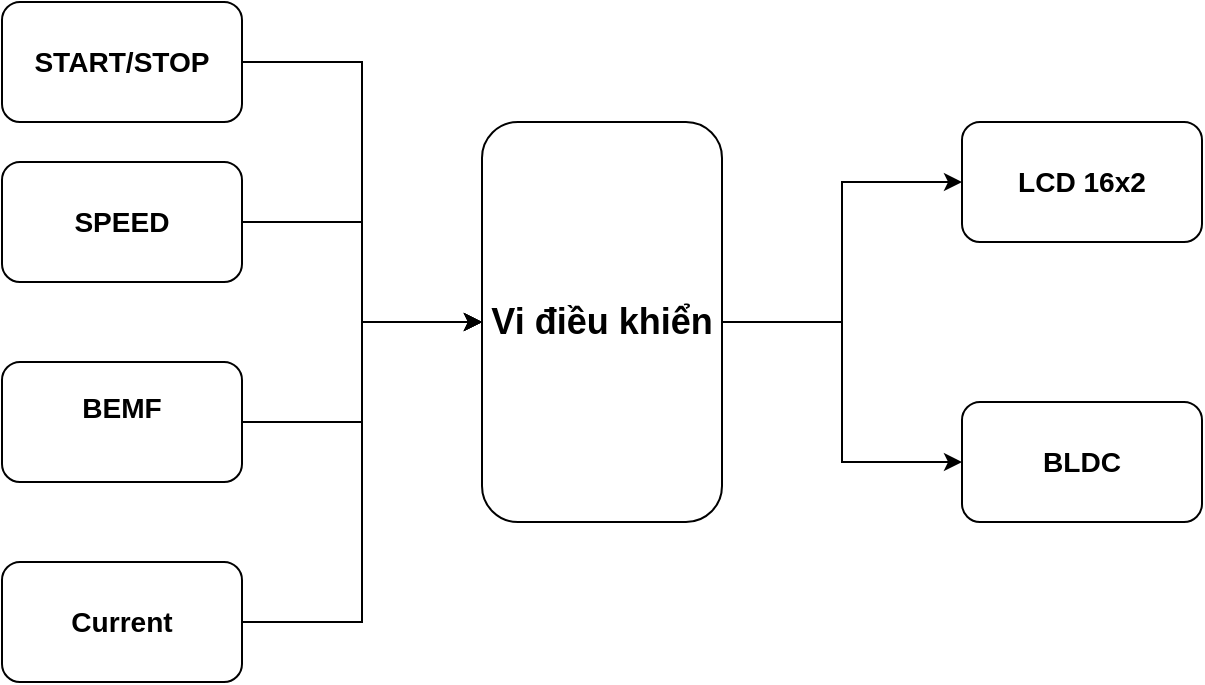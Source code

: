 <mxfile version="14.9.6" type="github">
  <diagram id="fQWwzDUrFH1u1bidVbNE" name="Page-1">
    <mxGraphModel dx="868" dy="450" grid="1" gridSize="10" guides="1" tooltips="1" connect="1" arrows="1" fold="1" page="1" pageScale="1" pageWidth="827" pageHeight="1169" math="0" shadow="0">
      <root>
        <mxCell id="0" />
        <mxCell id="1" parent="0" />
        <mxCell id="XnYVfAuh-0J-p-NLz4N0-19" style="edgeStyle=orthogonalEdgeStyle;rounded=0;orthogonalLoop=1;jettySize=auto;html=1;exitX=1;exitY=0.5;exitDx=0;exitDy=0;entryX=0;entryY=0.5;entryDx=0;entryDy=0;" edge="1" parent="1" source="XnYVfAuh-0J-p-NLz4N0-1" target="XnYVfAuh-0J-p-NLz4N0-11">
          <mxGeometry relative="1" as="geometry" />
        </mxCell>
        <mxCell id="XnYVfAuh-0J-p-NLz4N0-20" style="edgeStyle=orthogonalEdgeStyle;rounded=0;orthogonalLoop=1;jettySize=auto;html=1;exitX=1;exitY=0.5;exitDx=0;exitDy=0;entryX=0;entryY=0.5;entryDx=0;entryDy=0;" edge="1" parent="1" source="XnYVfAuh-0J-p-NLz4N0-1" target="XnYVfAuh-0J-p-NLz4N0-10">
          <mxGeometry relative="1" as="geometry" />
        </mxCell>
        <mxCell id="XnYVfAuh-0J-p-NLz4N0-1" value="&lt;h2&gt;Vi điều khiển&lt;/h2&gt;" style="rounded=1;whiteSpace=wrap;html=1;" vertex="1" parent="1">
          <mxGeometry x="360" y="120" width="120" height="200" as="geometry" />
        </mxCell>
        <mxCell id="XnYVfAuh-0J-p-NLz4N0-16" style="edgeStyle=orthogonalEdgeStyle;rounded=0;orthogonalLoop=1;jettySize=auto;html=1;exitX=1;exitY=0.5;exitDx=0;exitDy=0;entryX=0;entryY=0.5;entryDx=0;entryDy=0;" edge="1" parent="1" source="XnYVfAuh-0J-p-NLz4N0-2" target="XnYVfAuh-0J-p-NLz4N0-1">
          <mxGeometry relative="1" as="geometry" />
        </mxCell>
        <mxCell id="XnYVfAuh-0J-p-NLz4N0-2" value="&lt;h3&gt;START/STOP&lt;/h3&gt;" style="rounded=1;whiteSpace=wrap;html=1;" vertex="1" parent="1">
          <mxGeometry x="120" y="60" width="120" height="60" as="geometry" />
        </mxCell>
        <mxCell id="XnYVfAuh-0J-p-NLz4N0-15" style="edgeStyle=orthogonalEdgeStyle;rounded=0;orthogonalLoop=1;jettySize=auto;html=1;exitX=1;exitY=0.5;exitDx=0;exitDy=0;entryX=0;entryY=0.5;entryDx=0;entryDy=0;" edge="1" parent="1" source="XnYVfAuh-0J-p-NLz4N0-6" target="XnYVfAuh-0J-p-NLz4N0-1">
          <mxGeometry relative="1" as="geometry" />
        </mxCell>
        <mxCell id="XnYVfAuh-0J-p-NLz4N0-6" value="&lt;h3&gt;SPEED&lt;/h3&gt;" style="rounded=1;whiteSpace=wrap;html=1;" vertex="1" parent="1">
          <mxGeometry x="120" y="140" width="120" height="60" as="geometry" />
        </mxCell>
        <mxCell id="XnYVfAuh-0J-p-NLz4N0-14" style="edgeStyle=orthogonalEdgeStyle;rounded=0;orthogonalLoop=1;jettySize=auto;html=1;exitX=1;exitY=0.5;exitDx=0;exitDy=0;" edge="1" parent="1" source="XnYVfAuh-0J-p-NLz4N0-7" target="XnYVfAuh-0J-p-NLz4N0-1">
          <mxGeometry relative="1" as="geometry" />
        </mxCell>
        <mxCell id="XnYVfAuh-0J-p-NLz4N0-7" value="&lt;h3&gt;BEMF&lt;/h3&gt;&lt;span style=&quot;color: rgba(0 , 0 , 0 , 0) ; font-family: monospace ; font-size: 0px&quot;&gt;%3CmxGraphModel%3E%3Croot%3E%3CmxCell%20id%3D%220%22%2F%3E%3CmxCell%20id%3D%221%22%20parent%3D%220%22%2F%3E%3CmxCell%20id%3D%222%22%20value%3D%22%26lt%3Bh3%26gt%3BSTART%26lt%3B%2Fh3%26gt%3B%22%20style%3D%22rounded%3D1%3BwhiteSpace%3Dwrap%3Bhtml%3D1%3B%22%20vertex%3D%221%22%20parent%3D%221%22%3E%3CmxGeometry%20x%3D%22120%22%20y%3D%2260%22%20width%3D%22120%22%20height%3D%2260%22%20as%3D%22geometry%22%2F%3E%3C%2FmxCell%3E%3C%2Froot%3E%3C%2FmxGraphModel%3E&lt;/span&gt;&lt;span style=&quot;color: rgba(0 , 0 , 0 , 0) ; font-family: monospace ; font-size: 0px&quot;&gt;%3CmxGraphModel%3E%3Croot%3E%3CmxCell%20id%3D%220%22%2F%3E%3CmxCell%20id%3D%221%22%20parent%3D%220%22%2F%3E%3CmxCell%20id%3D%222%22%20value%3D%22%26lt%3Bh3%26gt%3BSTART%26lt%3B%2Fh3%26gt%3B%22%20style%3D%22rounded%3D1%3BwhiteSpace%3Dwrap%3Bhtml%3D1%3B%22%20vertex%3D%221%22%20parent%3D%221%22%3E%3CmxGeometry%20x%3D%22120%22%20y%3D%2260%22%20width%3D%22120%22%20height%3D%2260%22%20as%3D%22geometry%22%2F%3E%3C%2FmxCell%3E%3C%2Froot%3E%3C%2FmxGraphModel%3E&lt;/span&gt;" style="rounded=1;whiteSpace=wrap;html=1;" vertex="1" parent="1">
          <mxGeometry x="120" y="240" width="120" height="60" as="geometry" />
        </mxCell>
        <mxCell id="XnYVfAuh-0J-p-NLz4N0-17" style="edgeStyle=orthogonalEdgeStyle;rounded=0;orthogonalLoop=1;jettySize=auto;html=1;exitX=1;exitY=0.5;exitDx=0;exitDy=0;entryX=0;entryY=0.5;entryDx=0;entryDy=0;" edge="1" parent="1" source="XnYVfAuh-0J-p-NLz4N0-8" target="XnYVfAuh-0J-p-NLz4N0-1">
          <mxGeometry relative="1" as="geometry" />
        </mxCell>
        <mxCell id="XnYVfAuh-0J-p-NLz4N0-8" value="&lt;h3&gt;Current&lt;/h3&gt;" style="rounded=1;whiteSpace=wrap;html=1;" vertex="1" parent="1">
          <mxGeometry x="120" y="340" width="120" height="60" as="geometry" />
        </mxCell>
        <mxCell id="XnYVfAuh-0J-p-NLz4N0-10" value="&lt;h3&gt;LCD 16x2&lt;/h3&gt;" style="rounded=1;whiteSpace=wrap;html=1;" vertex="1" parent="1">
          <mxGeometry x="600" y="120" width="120" height="60" as="geometry" />
        </mxCell>
        <mxCell id="XnYVfAuh-0J-p-NLz4N0-11" value="&lt;h3&gt;BLDC&lt;/h3&gt;" style="rounded=1;whiteSpace=wrap;html=1;" vertex="1" parent="1">
          <mxGeometry x="600" y="260" width="120" height="60" as="geometry" />
        </mxCell>
      </root>
    </mxGraphModel>
  </diagram>
</mxfile>
